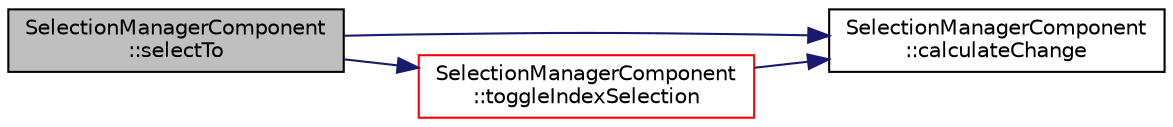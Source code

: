 digraph "SelectionManagerComponent::selectTo"
{
 // LATEX_PDF_SIZE
  edge [fontname="Helvetica",fontsize="10",labelfontname="Helvetica",labelfontsize="10"];
  node [fontname="Helvetica",fontsize="10",shape=record];
  rankdir="LR";
  Node1 [label="SelectionManagerComponent\l::selectTo",height=0.2,width=0.4,color="black", fillcolor="grey75", style="filled", fontcolor="black",tooltip=" "];
  Node1 -> Node2 [color="midnightblue",fontsize="10",style="solid",fontname="Helvetica"];
  Node2 [label="SelectionManagerComponent\l::calculateChange",height=0.2,width=0.4,color="black", fillcolor="white", style="filled",URL="$class_selection_manager_component.html#a54c8a69bcf0166c3597afcb82adbf692",tooltip=" "];
  Node1 -> Node3 [color="midnightblue",fontsize="10",style="solid",fontname="Helvetica"];
  Node3 [label="SelectionManagerComponent\l::toggleIndexSelection",height=0.2,width=0.4,color="red", fillcolor="white", style="filled",URL="$class_selection_manager_component.html#a848f97d82d9afcbe730ea3613f0c5d2d",tooltip=" "];
  Node3 -> Node2 [color="midnightblue",fontsize="10",style="solid",fontname="Helvetica"];
}
